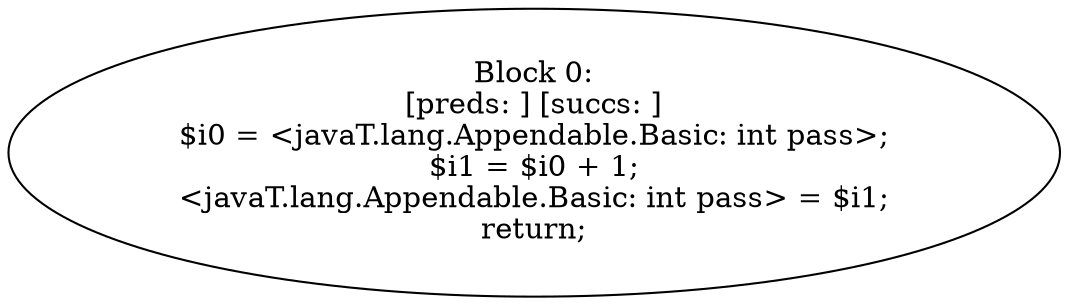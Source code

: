 digraph "unitGraph" {
    "Block 0:
[preds: ] [succs: ]
$i0 = <javaT.lang.Appendable.Basic: int pass>;
$i1 = $i0 + 1;
<javaT.lang.Appendable.Basic: int pass> = $i1;
return;
"
}
